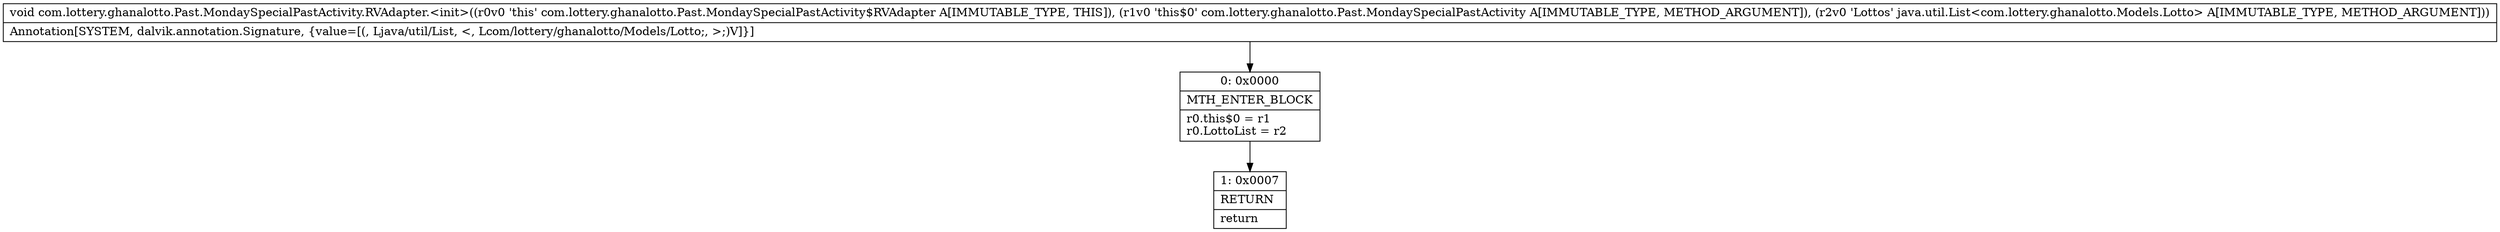 digraph "CFG forcom.lottery.ghanalotto.Past.MondaySpecialPastActivity.RVAdapter.\<init\>(Lcom\/lottery\/ghanalotto\/Past\/MondaySpecialPastActivity;Ljava\/util\/List;)V" {
Node_0 [shape=record,label="{0\:\ 0x0000|MTH_ENTER_BLOCK\l|r0.this$0 = r1\lr0.LottoList = r2\l}"];
Node_1 [shape=record,label="{1\:\ 0x0007|RETURN\l|return\l}"];
MethodNode[shape=record,label="{void com.lottery.ghanalotto.Past.MondaySpecialPastActivity.RVAdapter.\<init\>((r0v0 'this' com.lottery.ghanalotto.Past.MondaySpecialPastActivity$RVAdapter A[IMMUTABLE_TYPE, THIS]), (r1v0 'this$0' com.lottery.ghanalotto.Past.MondaySpecialPastActivity A[IMMUTABLE_TYPE, METHOD_ARGUMENT]), (r2v0 'Lottos' java.util.List\<com.lottery.ghanalotto.Models.Lotto\> A[IMMUTABLE_TYPE, METHOD_ARGUMENT]))  | Annotation[SYSTEM, dalvik.annotation.Signature, \{value=[(, Ljava\/util\/List, \<, Lcom\/lottery\/ghanalotto\/Models\/Lotto;, \>;)V]\}]\l}"];
MethodNode -> Node_0;
Node_0 -> Node_1;
}

